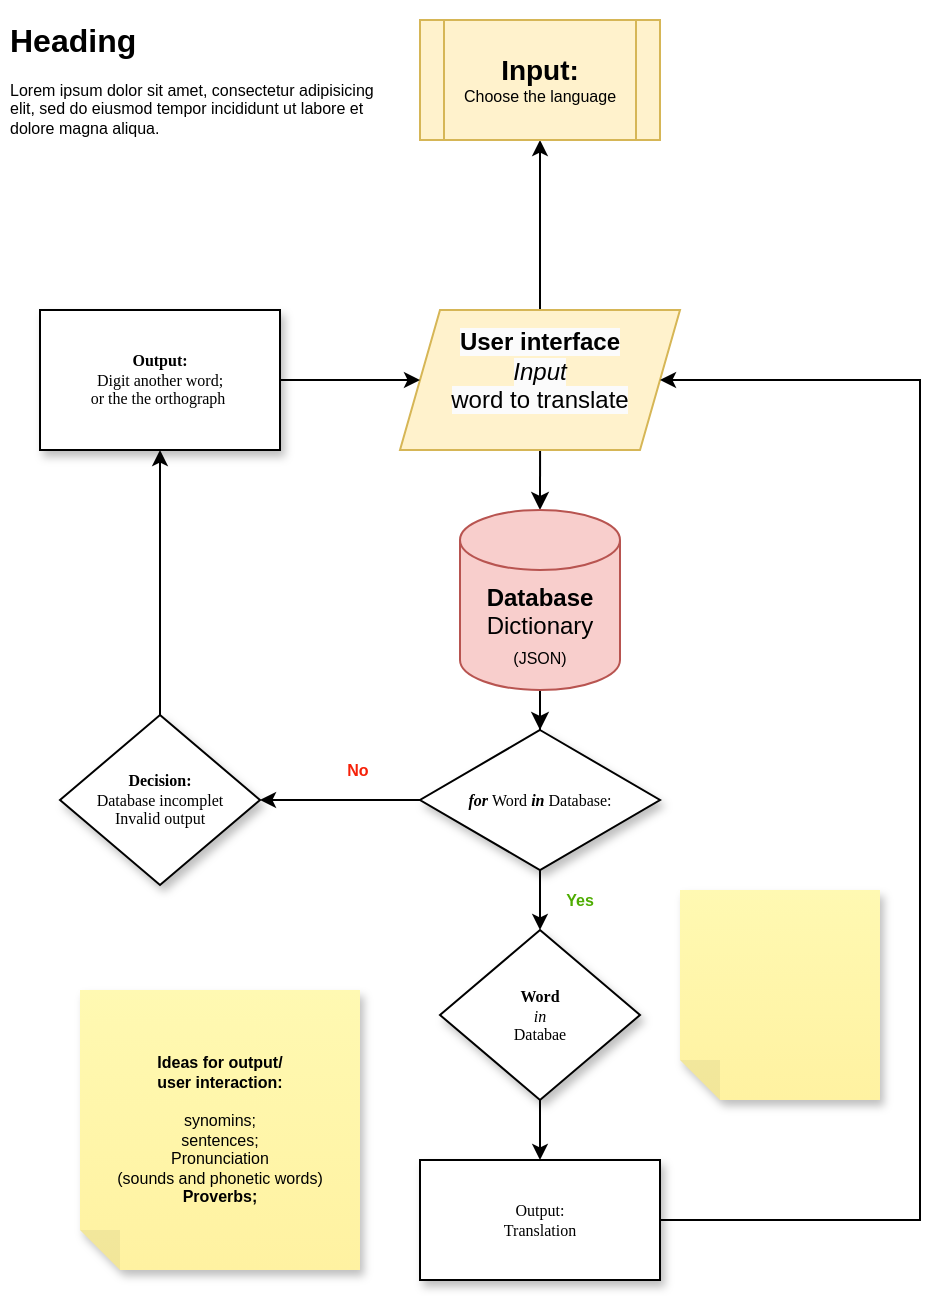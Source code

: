<mxfile version="20.8.3" type="github">
  <diagram name="Page-1" id="edf60f1a-56cd-e834-aa8a-f176f3a09ee4">
    <mxGraphModel dx="2534" dy="1549" grid="1" gridSize="10" guides="1" tooltips="1" connect="1" arrows="1" fold="1" page="1" pageScale="1" pageWidth="1100" pageHeight="850" background="none" math="0" shadow="0">
      <root>
        <mxCell id="0" />
        <mxCell id="1" parent="0" />
        <mxCell id="eJp7wYnlp6lhv11Ni1Pk-20" value="" style="edgeStyle=orthogonalEdgeStyle;rounded=0;orthogonalLoop=1;jettySize=auto;html=1;shadow=0;fontSize=8;endSize=5;" edge="1" parent="1" source="60e70716793133e9-5" target="eJp7wYnlp6lhv11Ni1Pk-19">
          <mxGeometry relative="1" as="geometry" />
        </mxCell>
        <mxCell id="eJp7wYnlp6lhv11Ni1Pk-28" value="" style="edgeStyle=orthogonalEdgeStyle;rounded=0;orthogonalLoop=1;jettySize=auto;html=1;shadow=0;fontSize=10;endSize=5;" edge="1" parent="1" source="60e70716793133e9-5" target="eJp7wYnlp6lhv11Ni1Pk-27">
          <mxGeometry relative="1" as="geometry" />
        </mxCell>
        <mxCell id="60e70716793133e9-5" value="&amp;nbsp;&lt;b&gt;&lt;i&gt;for&amp;nbsp;&lt;/i&gt;&lt;/b&gt;Word &lt;b style=&quot;font-style: italic;&quot;&gt;in&lt;/b&gt;&amp;nbsp;Database:&lt;i&gt;&amp;nbsp;&lt;/i&gt;" style="rhombus;whiteSpace=wrap;html=1;rounded=0;shadow=1;labelBackgroundColor=none;strokeWidth=1;fontFamily=Verdana;fontSize=8;align=center;" parent="1" vertex="1">
          <mxGeometry x="190" y="210" width="120" height="70" as="geometry" />
        </mxCell>
        <mxCell id="eJp7wYnlp6lhv11Ni1Pk-4" style="edgeStyle=orthogonalEdgeStyle;rounded=0;orthogonalLoop=1;jettySize=auto;html=1;" edge="1" parent="1">
          <mxGeometry relative="1" as="geometry">
            <mxPoint x="250" y="100" as="targetPoint" />
            <mxPoint x="250.034" y="70" as="sourcePoint" />
          </mxGeometry>
        </mxCell>
        <mxCell id="eJp7wYnlp6lhv11Ni1Pk-9" value="" style="edgeStyle=orthogonalEdgeStyle;rounded=0;orthogonalLoop=1;jettySize=auto;html=1;fontSize=8;" edge="1" parent="1" source="eJp7wYnlp6lhv11Ni1Pk-6" target="60e70716793133e9-5">
          <mxGeometry relative="1" as="geometry" />
        </mxCell>
        <mxCell id="eJp7wYnlp6lhv11Ni1Pk-6" value="&lt;b&gt;Database&lt;/b&gt;&lt;br&gt;Dictionary&lt;br&gt;&lt;font style=&quot;font-size: 8px;&quot;&gt;(JSON)&lt;/font&gt;" style="shape=cylinder3;whiteSpace=wrap;html=1;boundedLbl=1;backgroundOutline=1;size=15;fillColor=#f8cecc;strokeColor=#b85450;" vertex="1" parent="1">
          <mxGeometry x="210" y="100" width="80" height="90" as="geometry" />
        </mxCell>
        <mxCell id="eJp7wYnlp6lhv11Ni1Pk-35" value="" style="edgeStyle=orthogonalEdgeStyle;rounded=0;orthogonalLoop=1;jettySize=auto;html=1;shadow=0;fontSize=10;fontColor=#4eac02;endSize=5;" edge="1" parent="1" source="eJp7wYnlp6lhv11Ni1Pk-7" target="eJp7wYnlp6lhv11Ni1Pk-34">
          <mxGeometry relative="1" as="geometry" />
        </mxCell>
        <mxCell id="eJp7wYnlp6lhv11Ni1Pk-7" value="&#xa;&lt;b style=&quot;border-color: var(--border-color); color: rgb(0, 0, 0); font-family: Helvetica; font-size: 12px; font-style: normal; font-variant-ligatures: normal; font-variant-caps: normal; letter-spacing: normal; orphans: 2; text-align: center; text-indent: 0px; text-transform: none; widows: 2; word-spacing: 0px; -webkit-text-stroke-width: 0px; background-color: rgb(251, 251, 251); text-decoration-thickness: initial; text-decoration-style: initial; text-decoration-color: initial;&quot;&gt;User interface&lt;/b&gt;&lt;br style=&quot;border-color: var(--border-color); color: rgb(0, 0, 0); font-family: Helvetica; font-size: 12px; font-style: normal; font-variant-ligatures: normal; font-variant-caps: normal; font-weight: 400; letter-spacing: normal; orphans: 2; text-align: center; text-indent: 0px; text-transform: none; widows: 2; word-spacing: 0px; -webkit-text-stroke-width: 0px; background-color: rgb(251, 251, 251); text-decoration-thickness: initial; text-decoration-style: initial; text-decoration-color: initial;&quot;&gt;&lt;i style=&quot;border-color: var(--border-color); color: rgb(0, 0, 0); font-family: Helvetica; font-size: 12px; font-variant-ligatures: normal; font-variant-caps: normal; font-weight: 400; letter-spacing: normal; orphans: 2; text-align: center; text-indent: 0px; text-transform: none; widows: 2; word-spacing: 0px; -webkit-text-stroke-width: 0px; background-color: rgb(251, 251, 251); text-decoration-thickness: initial; text-decoration-style: initial; text-decoration-color: initial;&quot;&gt;Input&lt;/i&gt;&lt;span style=&quot;color: rgb(0, 0, 0); font-family: Helvetica; font-size: 12px; font-style: normal; font-variant-ligatures: normal; font-variant-caps: normal; font-weight: 400; letter-spacing: normal; orphans: 2; text-align: center; text-indent: 0px; text-transform: none; widows: 2; word-spacing: 0px; -webkit-text-stroke-width: 0px; background-color: rgb(251, 251, 251); text-decoration-thickness: initial; text-decoration-style: initial; text-decoration-color: initial; float: none; display: inline !important;&quot;&gt;&lt;/span&gt;&lt;br style=&quot;border-color: var(--border-color); color: rgb(0, 0, 0); font-family: Helvetica; font-size: 12px; font-style: normal; font-variant-ligatures: normal; font-variant-caps: normal; font-weight: 400; letter-spacing: normal; orphans: 2; text-align: center; text-indent: 0px; text-transform: none; widows: 2; word-spacing: 0px; -webkit-text-stroke-width: 0px; background-color: rgb(251, 251, 251); text-decoration-thickness: initial; text-decoration-style: initial; text-decoration-color: initial;&quot;&gt;&lt;span style=&quot;color: rgb(0, 0, 0); font-family: Helvetica; font-size: 12px; font-style: normal; font-variant-ligatures: normal; font-variant-caps: normal; font-weight: 400; letter-spacing: normal; orphans: 2; text-align: center; text-indent: 0px; text-transform: none; widows: 2; word-spacing: 0px; -webkit-text-stroke-width: 0px; background-color: rgb(251, 251, 251); text-decoration-thickness: initial; text-decoration-style: initial; text-decoration-color: initial; float: none; display: inline !important;&quot;&gt;word to translate&lt;/span&gt;&#xa;&#xa;" style="shape=parallelogram;perimeter=parallelogramPerimeter;whiteSpace=wrap;html=1;fixedSize=1;fontSize=8;fillColor=#fff2cc;strokeColor=#d6b656;" vertex="1" parent="1">
          <mxGeometry x="180" width="140" height="70" as="geometry" />
        </mxCell>
        <mxCell id="eJp7wYnlp6lhv11Ni1Pk-12" value="&lt;b&gt;Ideas for output/&lt;br&gt;user interaction:&lt;/b&gt;&lt;br&gt;&lt;br&gt;synomins;&lt;br&gt;sentences;&lt;br&gt;Pronunciation &lt;br&gt;(sounds and phonetic words)&lt;br&gt;&lt;b&gt;Proverbs;&lt;/b&gt;" style="shape=note;whiteSpace=wrap;html=1;backgroundOutline=1;fontColor=#000000;darkOpacity=0.05;fillColor=#FFF9B2;strokeColor=none;fillStyle=solid;direction=west;gradientDirection=north;gradientColor=#FFF2A1;shadow=1;size=20;pointerEvents=1;fontSize=8;" vertex="1" parent="1">
          <mxGeometry x="20" y="340" width="140" height="140" as="geometry" />
        </mxCell>
        <mxCell id="eJp7wYnlp6lhv11Ni1Pk-16" value="&lt;h1&gt;Heading&lt;/h1&gt;&lt;p&gt;Lorem ipsum dolor sit amet, consectetur adipisicing elit, sed do eiusmod tempor incididunt ut labore et dolore magna aliqua.&lt;/p&gt;" style="text;html=1;strokeColor=none;fillColor=none;spacing=5;spacingTop=-20;whiteSpace=wrap;overflow=hidden;rounded=0;fontSize=8;" vertex="1" parent="1">
          <mxGeometry x="-20" y="-145" width="190" height="120" as="geometry" />
        </mxCell>
        <mxCell id="eJp7wYnlp6lhv11Ni1Pk-25" value="" style="edgeStyle=orthogonalEdgeStyle;rounded=0;orthogonalLoop=1;jettySize=auto;html=1;shadow=0;fontSize=10;endSize=5;" edge="1" parent="1" source="eJp7wYnlp6lhv11Ni1Pk-19" target="eJp7wYnlp6lhv11Ni1Pk-24">
          <mxGeometry relative="1" as="geometry" />
        </mxCell>
        <mxCell id="eJp7wYnlp6lhv11Ni1Pk-19" value="&lt;b&gt;Decision:&lt;/b&gt;&lt;br&gt;Database incomplet&lt;br&gt;Invalid output" style="rhombus;whiteSpace=wrap;html=1;fontSize=8;fontFamily=Verdana;rounded=0;shadow=1;labelBackgroundColor=none;strokeWidth=1;" vertex="1" parent="1">
          <mxGeometry x="10" y="202.5" width="100" height="85" as="geometry" />
        </mxCell>
        <mxCell id="eJp7wYnlp6lhv11Ni1Pk-21" value="No" style="text;html=1;strokeColor=none;fillColor=none;align=center;verticalAlign=middle;whiteSpace=wrap;rounded=0;fontSize=8;fontColor=#f62109;fontStyle=1" vertex="1" parent="1">
          <mxGeometry x="129" y="215" width="60" height="30" as="geometry" />
        </mxCell>
        <mxCell id="eJp7wYnlp6lhv11Ni1Pk-26" value="" style="edgeStyle=orthogonalEdgeStyle;rounded=0;orthogonalLoop=1;jettySize=auto;html=1;shadow=0;fontSize=10;endSize=5;" edge="1" parent="1" source="eJp7wYnlp6lhv11Ni1Pk-24" target="eJp7wYnlp6lhv11Ni1Pk-7">
          <mxGeometry relative="1" as="geometry" />
        </mxCell>
        <mxCell id="eJp7wYnlp6lhv11Ni1Pk-24" value="&lt;b&gt;Output:&lt;br&gt;&lt;/b&gt;Digit another word;&lt;br&gt;or the the orthograph&amp;nbsp;" style="rounded=0;whiteSpace=wrap;html=1;fontSize=8;fontFamily=Verdana;shadow=1;labelBackgroundColor=none;strokeWidth=1;" vertex="1" parent="1">
          <mxGeometry width="120" height="70" as="geometry" />
        </mxCell>
        <mxCell id="eJp7wYnlp6lhv11Ni1Pk-33" value="" style="edgeStyle=orthogonalEdgeStyle;rounded=0;orthogonalLoop=1;jettySize=auto;html=1;shadow=0;fontSize=10;fontColor=#4eac02;endSize=5;" edge="1" parent="1" source="eJp7wYnlp6lhv11Ni1Pk-27" target="eJp7wYnlp6lhv11Ni1Pk-32">
          <mxGeometry relative="1" as="geometry" />
        </mxCell>
        <mxCell id="eJp7wYnlp6lhv11Ni1Pk-27" value="&lt;b&gt;Word&lt;/b&gt;&lt;br&gt;&lt;i&gt;in&lt;br&gt;&lt;/i&gt;Databae" style="rhombus;whiteSpace=wrap;html=1;fontSize=8;fontFamily=Verdana;rounded=0;shadow=1;labelBackgroundColor=none;strokeWidth=1;" vertex="1" parent="1">
          <mxGeometry x="200" y="310" width="100" height="85" as="geometry" />
        </mxCell>
        <mxCell id="eJp7wYnlp6lhv11Ni1Pk-29" value="Yes" style="text;html=1;strokeColor=none;fillColor=none;align=center;verticalAlign=middle;whiteSpace=wrap;rounded=0;fontSize=8;fontColor=#4eac02;fontStyle=1" vertex="1" parent="1">
          <mxGeometry x="240" y="280" width="60" height="30" as="geometry" />
        </mxCell>
        <mxCell id="eJp7wYnlp6lhv11Ni1Pk-36" style="edgeStyle=orthogonalEdgeStyle;rounded=0;orthogonalLoop=1;jettySize=auto;html=1;entryX=1;entryY=0.5;entryDx=0;entryDy=0;shadow=0;fontSize=10;fontColor=#4eac02;endSize=5;" edge="1" parent="1" source="eJp7wYnlp6lhv11Ni1Pk-32" target="eJp7wYnlp6lhv11Ni1Pk-7">
          <mxGeometry relative="1" as="geometry">
            <Array as="points">
              <mxPoint x="440" y="455" />
              <mxPoint x="440" y="35" />
            </Array>
          </mxGeometry>
        </mxCell>
        <mxCell id="eJp7wYnlp6lhv11Ni1Pk-32" value="Output:&lt;br&gt;Translation" style="rounded=0;whiteSpace=wrap;html=1;fontSize=8;fontFamily=Verdana;shadow=1;labelBackgroundColor=none;strokeWidth=1;" vertex="1" parent="1">
          <mxGeometry x="190" y="425" width="120" height="60" as="geometry" />
        </mxCell>
        <mxCell id="eJp7wYnlp6lhv11Ni1Pk-34" value="&lt;b&gt;&lt;font style=&quot;font-size: 14px;&quot;&gt;Input:&lt;/font&gt;&lt;/b&gt;&lt;br&gt;Choose the language" style="shape=process;whiteSpace=wrap;html=1;backgroundOutline=1;fontSize=8;fillColor=#fff2cc;strokeColor=#d6b656;" vertex="1" parent="1">
          <mxGeometry x="190" y="-145" width="120" height="60" as="geometry" />
        </mxCell>
        <mxCell id="eJp7wYnlp6lhv11Ni1Pk-37" value="" style="shape=note;whiteSpace=wrap;html=1;backgroundOutline=1;fontColor=#000000;darkOpacity=0.05;fillColor=#FFF9B2;strokeColor=none;fillStyle=solid;direction=west;gradientDirection=north;gradientColor=#FFF2A1;shadow=1;size=20;pointerEvents=1;fontSize=8;" vertex="1" parent="1">
          <mxGeometry x="320" y="290" width="100" height="105" as="geometry" />
        </mxCell>
      </root>
    </mxGraphModel>
  </diagram>
</mxfile>
